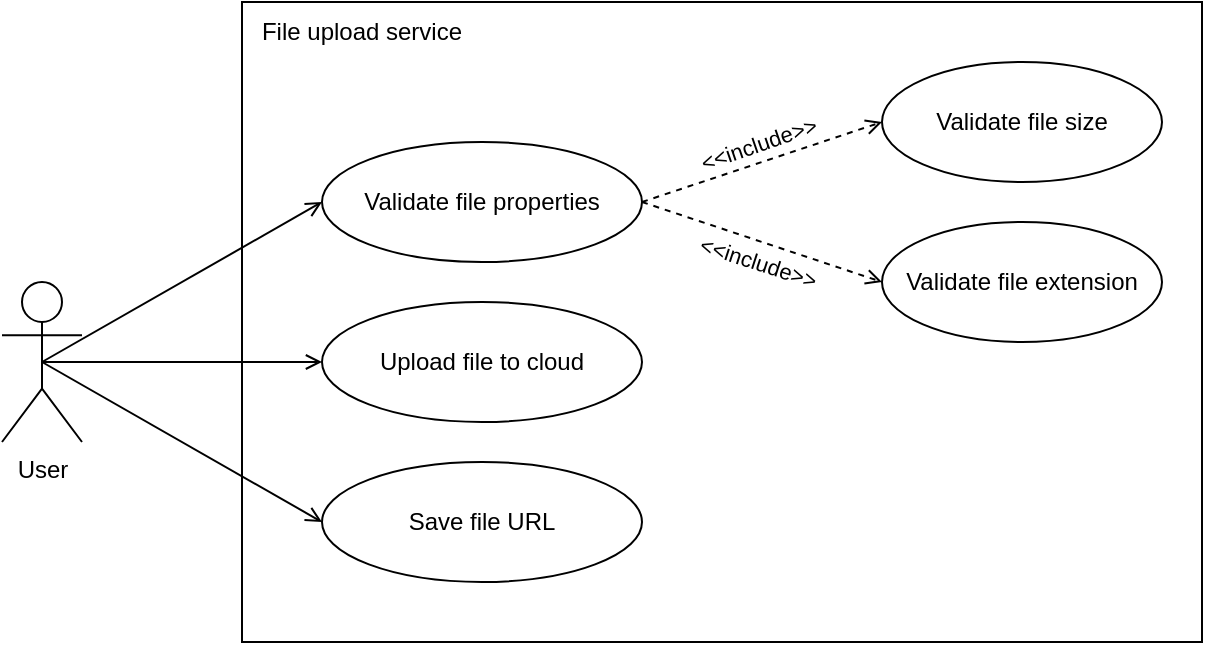 <mxfile version="22.1.18" type="device" pages="5">
  <diagram name="use-case-diagrams" id="21Irn7nBf97iNFtWI2hA">
    <mxGraphModel dx="746" dy="548" grid="1" gridSize="10" guides="1" tooltips="1" connect="1" arrows="1" fold="1" page="1" pageScale="1" pageWidth="4681" pageHeight="3300" math="0" shadow="0">
      <root>
        <mxCell id="0" />
        <mxCell id="1" parent="0" />
        <mxCell id="rlyWP35PIIzmegxmL4SX-20" value="" style="rounded=0;whiteSpace=wrap;html=1;fillColor=none;" vertex="1" parent="1">
          <mxGeometry x="280" y="60" width="480" height="320" as="geometry" />
        </mxCell>
        <mxCell id="ayxOJ1v8_LHbgXlzKhHT-33" value="Validate file properties" style="ellipse;whiteSpace=wrap;html=1;" parent="1" vertex="1">
          <mxGeometry x="320" y="130" width="160" height="60" as="geometry" />
        </mxCell>
        <mxCell id="ayxOJ1v8_LHbgXlzKhHT-34" value="User" style="shape=umlActor;verticalLabelPosition=bottom;verticalAlign=top;html=1;outlineConnect=0;" parent="1" vertex="1">
          <mxGeometry x="160" y="200" width="40" height="80" as="geometry" />
        </mxCell>
        <mxCell id="ayxOJ1v8_LHbgXlzKhHT-35" value="Upload file to cloud" style="ellipse;whiteSpace=wrap;html=1;" parent="1" vertex="1">
          <mxGeometry x="320" y="210" width="160" height="60" as="geometry" />
        </mxCell>
        <mxCell id="ayxOJ1v8_LHbgXlzKhHT-36" value="Save file URL" style="ellipse;whiteSpace=wrap;html=1;" parent="1" vertex="1">
          <mxGeometry x="320" y="290" width="160" height="60" as="geometry" />
        </mxCell>
        <mxCell id="rlyWP35PIIzmegxmL4SX-8" value="" style="endArrow=open;html=1;rounded=0;exitX=0.5;exitY=0.5;exitDx=0;exitDy=0;exitPerimeter=0;entryX=0;entryY=0.5;entryDx=0;entryDy=0;endFill=0;" edge="1" parent="1" source="ayxOJ1v8_LHbgXlzKhHT-34" target="ayxOJ1v8_LHbgXlzKhHT-33">
          <mxGeometry width="50" height="50" relative="1" as="geometry">
            <mxPoint x="210" y="430" as="sourcePoint" />
            <mxPoint x="260" y="380" as="targetPoint" />
          </mxGeometry>
        </mxCell>
        <mxCell id="rlyWP35PIIzmegxmL4SX-9" value="" style="endArrow=open;html=1;rounded=0;exitX=0.5;exitY=0.5;exitDx=0;exitDy=0;exitPerimeter=0;entryX=0;entryY=0.5;entryDx=0;entryDy=0;endFill=0;" edge="1" parent="1" source="ayxOJ1v8_LHbgXlzKhHT-34" target="ayxOJ1v8_LHbgXlzKhHT-35">
          <mxGeometry width="50" height="50" relative="1" as="geometry">
            <mxPoint x="150" y="290" as="sourcePoint" />
            <mxPoint x="330" y="210" as="targetPoint" />
          </mxGeometry>
        </mxCell>
        <mxCell id="rlyWP35PIIzmegxmL4SX-10" value="" style="endArrow=open;html=1;rounded=0;exitX=0.5;exitY=0.5;exitDx=0;exitDy=0;exitPerimeter=0;entryX=0;entryY=0.5;entryDx=0;entryDy=0;endFill=0;" edge="1" parent="1" source="ayxOJ1v8_LHbgXlzKhHT-34" target="ayxOJ1v8_LHbgXlzKhHT-36">
          <mxGeometry width="50" height="50" relative="1" as="geometry">
            <mxPoint x="150" y="290" as="sourcePoint" />
            <mxPoint x="330" y="290" as="targetPoint" />
          </mxGeometry>
        </mxCell>
        <mxCell id="rlyWP35PIIzmegxmL4SX-11" value="Validate file size" style="ellipse;whiteSpace=wrap;html=1;" vertex="1" parent="1">
          <mxGeometry x="600" y="90" width="140" height="60" as="geometry" />
        </mxCell>
        <mxCell id="rlyWP35PIIzmegxmL4SX-12" value="Validate file extension" style="ellipse;whiteSpace=wrap;html=1;" vertex="1" parent="1">
          <mxGeometry x="600" y="170" width="140" height="60" as="geometry" />
        </mxCell>
        <mxCell id="rlyWP35PIIzmegxmL4SX-16" value="" style="endArrow=open;html=1;rounded=0;exitX=1;exitY=0.5;exitDx=0;exitDy=0;entryX=0;entryY=0.5;entryDx=0;entryDy=0;endFill=0;dashed=1;" edge="1" parent="1" source="ayxOJ1v8_LHbgXlzKhHT-33" target="rlyWP35PIIzmegxmL4SX-12">
          <mxGeometry width="50" height="50" relative="1" as="geometry">
            <mxPoint x="530" y="270" as="sourcePoint" />
            <mxPoint x="710" y="270" as="targetPoint" />
          </mxGeometry>
        </mxCell>
        <mxCell id="rlyWP35PIIzmegxmL4SX-17" value="&amp;lt;&amp;lt;include&amp;gt;&amp;gt;" style="edgeLabel;html=1;align=center;verticalAlign=middle;resizable=0;points=[];rotation=18;" vertex="1" connectable="0" parent="rlyWP35PIIzmegxmL4SX-16">
          <mxGeometry x="0.012" y="-1" relative="1" as="geometry">
            <mxPoint x="-3" y="8" as="offset" />
          </mxGeometry>
        </mxCell>
        <mxCell id="rlyWP35PIIzmegxmL4SX-18" value="" style="endArrow=open;html=1;rounded=0;exitX=1;exitY=0.5;exitDx=0;exitDy=0;entryX=0;entryY=0.5;entryDx=0;entryDy=0;endFill=0;dashed=1;" edge="1" parent="1" source="ayxOJ1v8_LHbgXlzKhHT-33" target="rlyWP35PIIzmegxmL4SX-11">
          <mxGeometry width="50" height="50" relative="1" as="geometry">
            <mxPoint x="490" y="170" as="sourcePoint" />
            <mxPoint x="610" y="210" as="targetPoint" />
          </mxGeometry>
        </mxCell>
        <mxCell id="rlyWP35PIIzmegxmL4SX-19" value="&amp;lt;&amp;lt;include&amp;gt;&amp;gt;" style="edgeLabel;html=1;align=center;verticalAlign=middle;resizable=0;points=[];rotation=341;" vertex="1" connectable="0" parent="rlyWP35PIIzmegxmL4SX-18">
          <mxGeometry x="0.012" y="-1" relative="1" as="geometry">
            <mxPoint x="-3" y="-10" as="offset" />
          </mxGeometry>
        </mxCell>
        <mxCell id="rlyWP35PIIzmegxmL4SX-21" value="File upload service" style="text;html=1;strokeColor=none;fillColor=none;align=center;verticalAlign=middle;whiteSpace=wrap;rounded=0;" vertex="1" parent="1">
          <mxGeometry x="280" y="60" width="120" height="30" as="geometry" />
        </mxCell>
      </root>
    </mxGraphModel>
  </diagram>
  <diagram id="QS5_NubX0lMCQHprC9vh" name="class-diagram">
    <mxGraphModel dx="1194" dy="877" grid="1" gridSize="10" guides="1" tooltips="1" connect="1" arrows="1" fold="1" page="1" pageScale="1" pageWidth="4681" pageHeight="3300" math="0" shadow="0">
      <root>
        <mxCell id="0" />
        <mxCell id="1" parent="0" />
        <mxCell id="Yw9ICjCtUTS9FPq6eyOC-1" value="CloudinaryService" style="swimlane;fontStyle=1;align=center;verticalAlign=top;childLayout=stackLayout;horizontal=1;startSize=27;horizontalStack=0;resizeParent=1;resizeParentMax=0;resizeLast=0;collapsible=0;marginBottom=0;" vertex="1" parent="1">
          <mxGeometry x="451" y="561" width="286" height="89" as="geometry" />
        </mxCell>
        <mxCell id="Yw9ICjCtUTS9FPq6eyOC-2" style="line;strokeWidth=1;fillColor=none;align=left;verticalAlign=middle;spacingTop=-1;spacingLeft=3;spacingRight=3;rotatable=0;labelPosition=right;points=[];portConstraint=eastwest;strokeColor=inherit;" vertex="1" parent="Yw9ICjCtUTS9FPq6eyOC-1">
          <mxGeometry y="27" width="286" height="8" as="geometry" />
        </mxCell>
        <mxCell id="Yw9ICjCtUTS9FPq6eyOC-3" value="+uploadFile(File file) CloudResponse" style="text;strokeColor=none;fillColor=none;align=left;verticalAlign=top;spacingLeft=4;spacingRight=4;overflow=hidden;rotatable=0;points=[[0,0.5],[1,0.5]];portConstraint=eastwest;" vertex="1" parent="Yw9ICjCtUTS9FPq6eyOC-1">
          <mxGeometry y="35" width="286" height="27" as="geometry" />
        </mxCell>
        <mxCell id="Yw9ICjCtUTS9FPq6eyOC-4" value="+deleteFile(string publicId) boolean" style="text;strokeColor=none;fillColor=none;align=left;verticalAlign=top;spacingLeft=4;spacingRight=4;overflow=hidden;rotatable=0;points=[[0,0.5],[1,0.5]];portConstraint=eastwest;" vertex="1" parent="Yw9ICjCtUTS9FPq6eyOC-1">
          <mxGeometry y="62" width="286" height="27" as="geometry" />
        </mxCell>
        <mxCell id="Yw9ICjCtUTS9FPq6eyOC-5" value="CollectionRepository" style="swimlane;fontStyle=1;align=center;verticalAlign=top;childLayout=stackLayout;horizontal=1;startSize=27;horizontalStack=0;resizeParent=1;resizeParentMax=0;resizeLast=0;collapsible=0;marginBottom=0;" vertex="1" parent="1">
          <mxGeometry x="20" y="528" width="381" height="170" as="geometry" />
        </mxCell>
        <mxCell id="Yw9ICjCtUTS9FPq6eyOC-6" value="-Model model" style="text;strokeColor=none;fillColor=none;align=left;verticalAlign=top;spacingLeft=4;spacingRight=4;overflow=hidden;rotatable=0;points=[[0,0.5],[1,0.5]];portConstraint=eastwest;" vertex="1" parent="Yw9ICjCtUTS9FPq6eyOC-5">
          <mxGeometry y="27" width="381" height="27" as="geometry" />
        </mxCell>
        <mxCell id="Yw9ICjCtUTS9FPq6eyOC-7" style="line;strokeWidth=1;fillColor=none;align=left;verticalAlign=middle;spacingTop=-1;spacingLeft=3;spacingRight=3;rotatable=0;labelPosition=right;points=[];portConstraint=eastwest;strokeColor=inherit;" vertex="1" parent="Yw9ICjCtUTS9FPq6eyOC-5">
          <mxGeometry y="54" width="381" height="8" as="geometry" />
        </mxCell>
        <mxCell id="Yw9ICjCtUTS9FPq6eyOC-8" value="+saveUrl(string documentId, string url) Document" style="text;strokeColor=none;fillColor=none;align=left;verticalAlign=top;spacingLeft=4;spacingRight=4;overflow=hidden;rotatable=0;points=[[0,0.5],[1,0.5]];portConstraint=eastwest;" vertex="1" parent="Yw9ICjCtUTS9FPq6eyOC-5">
          <mxGeometry y="62" width="381" height="27" as="geometry" />
        </mxCell>
        <mxCell id="Yw9ICjCtUTS9FPq6eyOC-9" value="+getFileUrl(string documentId) string" style="text;strokeColor=none;fillColor=none;align=left;verticalAlign=top;spacingLeft=4;spacingRight=4;overflow=hidden;rotatable=0;points=[[0,0.5],[1,0.5]];portConstraint=eastwest;" vertex="1" parent="Yw9ICjCtUTS9FPq6eyOC-5">
          <mxGeometry y="89" width="381" height="27" as="geometry" />
        </mxCell>
        <mxCell id="Yw9ICjCtUTS9FPq6eyOC-10" value="+deleteFileUrl(string documentId) boolean" style="text;strokeColor=none;fillColor=none;align=left;verticalAlign=top;spacingLeft=4;spacingRight=4;overflow=hidden;rotatable=0;points=[[0,0.5],[1,0.5]];portConstraint=eastwest;" vertex="1" parent="Yw9ICjCtUTS9FPq6eyOC-5">
          <mxGeometry y="116" width="381" height="27" as="geometry" />
        </mxCell>
        <mxCell id="Yw9ICjCtUTS9FPq6eyOC-11" value="-handleDatabaseError(Error error) void" style="text;strokeColor=none;fillColor=none;align=left;verticalAlign=top;spacingLeft=4;spacingRight=4;overflow=hidden;rotatable=0;points=[[0,0.5],[1,0.5]];portConstraint=eastwest;" vertex="1" parent="Yw9ICjCtUTS9FPq6eyOC-5">
          <mxGeometry y="143" width="381" height="27" as="geometry" />
        </mxCell>
        <mxCell id="Yw9ICjCtUTS9FPq6eyOC-12" value="FileService" style="swimlane;fontStyle=1;align=center;verticalAlign=top;childLayout=stackLayout;horizontal=1;startSize=25.5;horizontalStack=0;resizeParent=1;resizeParentMax=0;resizeLast=0;collapsible=0;marginBottom=0;" vertex="1" parent="1">
          <mxGeometry x="191" y="240" width="423" height="241.5" as="geometry" />
        </mxCell>
        <mxCell id="Yw9ICjCtUTS9FPq6eyOC-13" value="-CollectionRepository collectionRepository" style="text;strokeColor=none;fillColor=none;align=left;verticalAlign=top;spacingLeft=4;spacingRight=4;overflow=hidden;rotatable=0;points=[[0,0.5],[1,0.5]];portConstraint=eastwest;" vertex="1" parent="Yw9ICjCtUTS9FPq6eyOC-12">
          <mxGeometry y="25.5" width="423" height="26" as="geometry" />
        </mxCell>
        <mxCell id="Yw9ICjCtUTS9FPq6eyOC-14" value="-CloudinaryService cloudinaryService" style="text;strokeColor=none;fillColor=none;align=left;verticalAlign=top;spacingLeft=4;spacingRight=4;overflow=hidden;rotatable=0;points=[[0,0.5],[1,0.5]];portConstraint=eastwest;" vertex="1" parent="Yw9ICjCtUTS9FPq6eyOC-12">
          <mxGeometry y="51.5" width="423" height="26" as="geometry" />
        </mxCell>
        <mxCell id="Yw9ICjCtUTS9FPq6eyOC-15" style="line;strokeWidth=1;fillColor=none;align=left;verticalAlign=middle;spacingTop=-1;spacingLeft=3;spacingRight=3;rotatable=0;labelPosition=right;points=[];portConstraint=eastwest;strokeColor=inherit;" vertex="1" parent="Yw9ICjCtUTS9FPq6eyOC-12">
          <mxGeometry y="77.5" width="423" height="8" as="geometry" />
        </mxCell>
        <mxCell id="Yw9ICjCtUTS9FPq6eyOC-16" value="-validateSize(File file) boolean" style="text;strokeColor=none;fillColor=none;align=left;verticalAlign=top;spacingLeft=4;spacingRight=4;overflow=hidden;rotatable=0;points=[[0,0.5],[1,0.5]];portConstraint=eastwest;" vertex="1" parent="Yw9ICjCtUTS9FPq6eyOC-12">
          <mxGeometry y="85.5" width="423" height="26" as="geometry" />
        </mxCell>
        <mxCell id="Yw9ICjCtUTS9FPq6eyOC-17" value="-validateExtension(File file) boolean" style="text;strokeColor=none;fillColor=none;align=left;verticalAlign=top;spacingLeft=4;spacingRight=4;overflow=hidden;rotatable=0;points=[[0,0.5],[1,0.5]];portConstraint=eastwest;" vertex="1" parent="Yw9ICjCtUTS9FPq6eyOC-12">
          <mxGeometry y="111.5" width="423" height="26" as="geometry" />
        </mxCell>
        <mxCell id="Yw9ICjCtUTS9FPq6eyOC-18" value="-validate(File file) boolean" style="text;strokeColor=none;fillColor=none;align=left;verticalAlign=top;spacingLeft=4;spacingRight=4;overflow=hidden;rotatable=0;points=[[0,0.5],[1,0.5]];portConstraint=eastwest;" vertex="1" parent="Yw9ICjCtUTS9FPq6eyOC-12">
          <mxGeometry y="137.5" width="423" height="26" as="geometry" />
        </mxCell>
        <mxCell id="Yw9ICjCtUTS9FPq6eyOC-19" value="-cloudUpload(File file) CloudResponse" style="text;strokeColor=none;fillColor=none;align=left;verticalAlign=top;spacingLeft=4;spacingRight=4;overflow=hidden;rotatable=0;points=[[0,0.5],[1,0.5]];portConstraint=eastwest;" vertex="1" parent="Yw9ICjCtUTS9FPq6eyOC-12">
          <mxGeometry y="163.5" width="423" height="26" as="geometry" />
        </mxCell>
        <mxCell id="Yw9ICjCtUTS9FPq6eyOC-20" value="+upload(File file) UploadResult" style="text;strokeColor=none;fillColor=none;align=left;verticalAlign=top;spacingLeft=4;spacingRight=4;overflow=hidden;rotatable=0;points=[[0,0.5],[1,0.5]];portConstraint=eastwest;" vertex="1" parent="Yw9ICjCtUTS9FPq6eyOC-12">
          <mxGeometry y="189.5" width="423" height="26" as="geometry" />
        </mxCell>
        <mxCell id="Yw9ICjCtUTS9FPq6eyOC-21" value="+deleteFile(string documentId, string publicId) boolean" style="text;strokeColor=none;fillColor=none;align=left;verticalAlign=top;spacingLeft=4;spacingRight=4;overflow=hidden;rotatable=0;points=[[0,0.5],[1,0.5]];portConstraint=eastwest;" vertex="1" parent="Yw9ICjCtUTS9FPq6eyOC-12">
          <mxGeometry y="215.5" width="423" height="26" as="geometry" />
        </mxCell>
        <mxCell id="Yw9ICjCtUTS9FPq6eyOC-22" value="FileController" style="swimlane;fontStyle=1;align=center;verticalAlign=top;childLayout=stackLayout;horizontal=1;startSize=27;horizontalStack=0;resizeParent=1;resizeParentMax=0;resizeLast=0;collapsible=0;marginBottom=0;" vertex="1" parent="1">
          <mxGeometry x="219" y="20" width="367" height="170" as="geometry" />
        </mxCell>
        <mxCell id="Yw9ICjCtUTS9FPq6eyOC-23" value="-FileService fileService" style="text;strokeColor=none;fillColor=none;align=left;verticalAlign=top;spacingLeft=4;spacingRight=4;overflow=hidden;rotatable=0;points=[[0,0.5],[1,0.5]];portConstraint=eastwest;" vertex="1" parent="Yw9ICjCtUTS9FPq6eyOC-22">
          <mxGeometry y="27" width="367" height="27" as="geometry" />
        </mxCell>
        <mxCell id="Yw9ICjCtUTS9FPq6eyOC-24" style="line;strokeWidth=1;fillColor=none;align=left;verticalAlign=middle;spacingTop=-1;spacingLeft=3;spacingRight=3;rotatable=0;labelPosition=right;points=[];portConstraint=eastwest;strokeColor=inherit;" vertex="1" parent="Yw9ICjCtUTS9FPq6eyOC-22">
          <mxGeometry y="54" width="367" height="8" as="geometry" />
        </mxCell>
        <mxCell id="Yw9ICjCtUTS9FPq6eyOC-25" value="+upload(Request req) Response" style="text;strokeColor=none;fillColor=none;align=left;verticalAlign=top;spacingLeft=4;spacingRight=4;overflow=hidden;rotatable=0;points=[[0,0.5],[1,0.5]];portConstraint=eastwest;" vertex="1" parent="Yw9ICjCtUTS9FPq6eyOC-22">
          <mxGeometry y="62" width="367" height="27" as="geometry" />
        </mxCell>
        <mxCell id="Yw9ICjCtUTS9FPq6eyOC-26" value="+delete(Request req) Response" style="text;strokeColor=none;fillColor=none;align=left;verticalAlign=top;spacingLeft=4;spacingRight=4;overflow=hidden;rotatable=0;points=[[0,0.5],[1,0.5]];portConstraint=eastwest;" vertex="1" parent="Yw9ICjCtUTS9FPq6eyOC-22">
          <mxGeometry y="89" width="367" height="27" as="geometry" />
        </mxCell>
        <mxCell id="Yw9ICjCtUTS9FPq6eyOC-27" value="-handleServiceError(Error error) Response" style="text;strokeColor=none;fillColor=none;align=left;verticalAlign=top;spacingLeft=4;spacingRight=4;overflow=hidden;rotatable=0;points=[[0,0.5],[1,0.5]];portConstraint=eastwest;" vertex="1" parent="Yw9ICjCtUTS9FPq6eyOC-22">
          <mxGeometry y="116" width="367" height="27" as="geometry" />
        </mxCell>
        <mxCell id="Yw9ICjCtUTS9FPq6eyOC-28" value="-formatResponse(UploadResult result) Response" style="text;strokeColor=none;fillColor=none;align=left;verticalAlign=top;spacingLeft=4;spacingRight=4;overflow=hidden;rotatable=0;points=[[0,0.5],[1,0.5]];portConstraint=eastwest;" vertex="1" parent="Yw9ICjCtUTS9FPq6eyOC-22">
          <mxGeometry y="143" width="367" height="27" as="geometry" />
        </mxCell>
        <mxCell id="Yw9ICjCtUTS9FPq6eyOC-29" value="" style="curved=1;startArrow=diamondThin;startSize=14;startFill=0;endArrow=none;exitX=0.499;exitY=1;entryX=0.5;entryY=0;rounded=0;" edge="1" parent="1" source="Yw9ICjCtUTS9FPq6eyOC-22" target="Yw9ICjCtUTS9FPq6eyOC-12">
          <mxGeometry relative="1" as="geometry">
            <Array as="points" />
          </mxGeometry>
        </mxCell>
        <mxCell id="Yw9ICjCtUTS9FPq6eyOC-30" value="1" style="edgeLabel;resizable=0;labelBackgroundColor=none;fontSize=12;align=right;verticalAlign=top;" vertex="1" parent="Yw9ICjCtUTS9FPq6eyOC-29">
          <mxGeometry x="-1" relative="1" as="geometry" />
        </mxCell>
        <mxCell id="Yw9ICjCtUTS9FPq6eyOC-31" value="1" style="edgeLabel;resizable=0;labelBackgroundColor=none;fontSize=12;align=left;verticalAlign=bottom;" vertex="1" parent="Yw9ICjCtUTS9FPq6eyOC-29">
          <mxGeometry x="1" relative="1" as="geometry" />
        </mxCell>
        <mxCell id="Yw9ICjCtUTS9FPq6eyOC-32" value="" style="curved=1;startArrow=diamondThin;startSize=14;startFill=0;endArrow=none;exitX=0.125;exitY=0.998;entryX=0.5;entryY=-0.003;rounded=0;" edge="1" parent="1" source="Yw9ICjCtUTS9FPq6eyOC-12" target="Yw9ICjCtUTS9FPq6eyOC-5">
          <mxGeometry relative="1" as="geometry">
            <Array as="points">
              <mxPoint x="210" y="503" />
            </Array>
          </mxGeometry>
        </mxCell>
        <mxCell id="Yw9ICjCtUTS9FPq6eyOC-33" value="1" style="edgeLabel;resizable=0;labelBackgroundColor=none;fontSize=12;align=right;verticalAlign=top;" vertex="1" parent="Yw9ICjCtUTS9FPq6eyOC-32">
          <mxGeometry x="-1" relative="1" as="geometry" />
        </mxCell>
        <mxCell id="Yw9ICjCtUTS9FPq6eyOC-34" value="1" style="edgeLabel;resizable=0;labelBackgroundColor=none;fontSize=12;align=left;verticalAlign=bottom;" vertex="1" parent="Yw9ICjCtUTS9FPq6eyOC-32">
          <mxGeometry x="1" relative="1" as="geometry" />
        </mxCell>
        <mxCell id="Yw9ICjCtUTS9FPq6eyOC-35" value="" style="curved=1;startArrow=diamondThin;startSize=14;startFill=0;endArrow=none;exitX=0.874;exitY=0.998;entryX=0.5;entryY=0.002;rounded=0;" edge="1" parent="1" source="Yw9ICjCtUTS9FPq6eyOC-12" target="Yw9ICjCtUTS9FPq6eyOC-1">
          <mxGeometry relative="1" as="geometry">
            <Array as="points">
              <mxPoint x="594" y="503" />
            </Array>
          </mxGeometry>
        </mxCell>
        <mxCell id="Yw9ICjCtUTS9FPq6eyOC-36" value="1" style="edgeLabel;resizable=0;labelBackgroundColor=none;fontSize=12;align=right;verticalAlign=top;" vertex="1" parent="Yw9ICjCtUTS9FPq6eyOC-35">
          <mxGeometry x="-1" relative="1" as="geometry" />
        </mxCell>
        <mxCell id="Yw9ICjCtUTS9FPq6eyOC-37" value="1" style="edgeLabel;resizable=0;labelBackgroundColor=none;fontSize=12;align=left;verticalAlign=bottom;" vertex="1" parent="Yw9ICjCtUTS9FPq6eyOC-35">
          <mxGeometry x="1" relative="1" as="geometry" />
        </mxCell>
      </root>
    </mxGraphModel>
  </diagram>
  <diagram id="drTWJiXK2TUjAaFfU5HD" name="sequence-diagram">
    <mxGraphModel dx="1194" dy="877" grid="1" gridSize="10" guides="1" tooltips="1" connect="1" arrows="1" fold="1" page="1" pageScale="1" pageWidth="4681" pageHeight="3300" math="0" shadow="0">
      <root>
        <mxCell id="0" />
        <mxCell id="1" parent="0" />
        <mxCell id="E2D-5ck6XmipA-bNBVDj-1" value="User" style="shape=umlLifeline;perimeter=lifelinePerimeter;whiteSpace=wrap;container=1;dropTarget=0;collapsible=0;recursiveResize=0;outlineConnect=0;portConstraint=eastwest;newEdgeStyle={&quot;edgeStyle&quot;:&quot;elbowEdgeStyle&quot;,&quot;elbow&quot;:&quot;vertical&quot;,&quot;curved&quot;:0,&quot;rounded&quot;:0};participant=umlActor;verticalAlign=bottom;labelPosition=center;verticalLabelPosition=top;align=center;size=65;" vertex="1" parent="1">
          <mxGeometry x="160" y="100" width="35" height="1585" as="geometry" />
        </mxCell>
        <mxCell id="E2D-5ck6XmipA-bNBVDj-2" value="Controller" style="shape=umlLifeline;perimeter=lifelinePerimeter;whiteSpace=wrap;container=1;dropTarget=0;collapsible=0;recursiveResize=0;outlineConnect=0;portConstraint=eastwest;newEdgeStyle={&quot;edgeStyle&quot;:&quot;elbowEdgeStyle&quot;,&quot;elbow&quot;:&quot;vertical&quot;,&quot;curved&quot;:0,&quot;rounded&quot;:0};size=65;" vertex="1" parent="1">
          <mxGeometry x="411" y="100" width="150" height="1585" as="geometry" />
        </mxCell>
        <mxCell id="E2D-5ck6XmipA-bNBVDj-3" value="Service" style="shape=umlLifeline;perimeter=lifelinePerimeter;whiteSpace=wrap;container=1;dropTarget=0;collapsible=0;recursiveResize=0;outlineConnect=0;portConstraint=eastwest;newEdgeStyle={&quot;edgeStyle&quot;:&quot;elbowEdgeStyle&quot;,&quot;elbow&quot;:&quot;vertical&quot;,&quot;curved&quot;:0,&quot;rounded&quot;:0};size=65;" vertex="1" parent="1">
          <mxGeometry x="666" y="100" width="150" height="1585" as="geometry" />
        </mxCell>
        <mxCell id="E2D-5ck6XmipA-bNBVDj-4" value="Cloudinary" style="shape=umlLifeline;perimeter=lifelinePerimeter;whiteSpace=wrap;container=1;dropTarget=0;collapsible=0;recursiveResize=0;outlineConnect=0;portConstraint=eastwest;newEdgeStyle={&quot;edgeStyle&quot;:&quot;elbowEdgeStyle&quot;,&quot;elbow&quot;:&quot;vertical&quot;,&quot;curved&quot;:0,&quot;rounded&quot;:0};size=65;" vertex="1" parent="1">
          <mxGeometry x="900" y="100" width="150" height="1585" as="geometry" />
        </mxCell>
        <mxCell id="E2D-5ck6XmipA-bNBVDj-5" value="Collections" style="shape=umlLifeline;perimeter=lifelinePerimeter;whiteSpace=wrap;container=1;dropTarget=0;collapsible=0;recursiveResize=0;outlineConnect=0;portConstraint=eastwest;newEdgeStyle={&quot;edgeStyle&quot;:&quot;elbowEdgeStyle&quot;,&quot;elbow&quot;:&quot;vertical&quot;,&quot;curved&quot;:0,&quot;rounded&quot;:0};size=65;" vertex="1" parent="1">
          <mxGeometry x="1100" y="100" width="150" height="1585" as="geometry" />
        </mxCell>
        <mxCell id="E2D-5ck6XmipA-bNBVDj-6" value="break" style="shape=umlFrame;dashed=1;pointerEvents=0;dropTarget=0;strokeColor=#B3B3B3;height=20;width=50" vertex="1" parent="1">
          <mxGeometry x="225" y="349" width="526" height="160" as="geometry" />
        </mxCell>
        <mxCell id="E2D-5ck6XmipA-bNBVDj-7" value="[File too large]" style="text;strokeColor=none;fillColor=none;align=center;verticalAlign=middle;whiteSpace=wrap;" vertex="1" parent="E2D-5ck6XmipA-bNBVDj-6">
          <mxGeometry x="50" width="476" height="20" as="geometry" />
        </mxCell>
        <mxCell id="E2D-5ck6XmipA-bNBVDj-8" value="break" style="shape=umlFrame;dashed=1;pointerEvents=0;dropTarget=0;strokeColor=#B3B3B3;height=20;width=50" vertex="1" parent="1">
          <mxGeometry x="225" y="597" width="526" height="160" as="geometry" />
        </mxCell>
        <mxCell id="E2D-5ck6XmipA-bNBVDj-9" value="[Invalid file extension]" style="text;strokeColor=none;fillColor=none;align=center;verticalAlign=middle;whiteSpace=wrap;" vertex="1" parent="E2D-5ck6XmipA-bNBVDj-8">
          <mxGeometry x="50" width="476" height="20" as="geometry" />
        </mxCell>
        <mxCell id="E2D-5ck6XmipA-bNBVDj-10" value="alt" style="shape=umlFrame;dashed=1;pointerEvents=0;dropTarget=0;strokeColor=#B3B3B3;height=20;width=30" vertex="1" parent="1">
          <mxGeometry x="225" y="1164" width="960" height="416" as="geometry" />
        </mxCell>
        <mxCell id="E2D-5ck6XmipA-bNBVDj-11" value="[URL persistence failed]" style="text;strokeColor=none;fillColor=none;align=center;verticalAlign=middle;whiteSpace=wrap;" vertex="1" parent="E2D-5ck6XmipA-bNBVDj-10">
          <mxGeometry x="30" width="930" height="20" as="geometry" />
        </mxCell>
        <mxCell id="E2D-5ck6XmipA-bNBVDj-12" value="[Successful upload and persistece]" style="shape=line;dashed=1;whiteSpace=wrap;verticalAlign=top;labelPosition=center;verticalLabelPosition=middle;align=center;strokeColor=#B3B3B3;" vertex="1" parent="E2D-5ck6XmipA-bNBVDj-10">
          <mxGeometry y="213" width="960" height="4" as="geometry" />
        </mxCell>
        <mxCell id="E2D-5ck6XmipA-bNBVDj-13" value="alt" style="shape=umlFrame;dashed=1;pointerEvents=0;dropTarget=0;strokeColor=#B3B3B3;height=20;width=30" vertex="1" parent="1">
          <mxGeometry x="215" y="815" width="980" height="775" as="geometry" />
        </mxCell>
        <mxCell id="E2D-5ck6XmipA-bNBVDj-14" value="[Failed cloud upload]" style="text;strokeColor=none;fillColor=none;align=center;verticalAlign=middle;whiteSpace=wrap;" vertex="1" parent="E2D-5ck6XmipA-bNBVDj-13">
          <mxGeometry x="30" width="950" height="20" as="geometry" />
        </mxCell>
        <mxCell id="E2D-5ck6XmipA-bNBVDj-15" value="[Successful cloud upload]" style="shape=line;dashed=1;whiteSpace=wrap;verticalAlign=top;labelPosition=center;verticalLabelPosition=middle;align=center;strokeColor=#B3B3B3;" vertex="1" parent="E2D-5ck6XmipA-bNBVDj-13">
          <mxGeometry y="213" width="980" height="4" as="geometry" />
        </mxCell>
        <mxCell id="E2D-5ck6XmipA-bNBVDj-16" value="Send file" style="verticalAlign=bottom;endArrow=block;edgeStyle=elbowEdgeStyle;elbow=vertical;curved=0;rounded=0;" edge="1" parent="1" source="E2D-5ck6XmipA-bNBVDj-1" target="E2D-5ck6XmipA-bNBVDj-2">
          <mxGeometry relative="1" as="geometry">
            <Array as="points">
              <mxPoint x="371" y="203" />
            </Array>
          </mxGeometry>
        </mxCell>
        <mxCell id="E2D-5ck6XmipA-bNBVDj-17" value="Upload file" style="verticalAlign=bottom;endArrow=block;edgeStyle=elbowEdgeStyle;elbow=vertical;curved=0;rounded=0;" edge="1" parent="1" source="E2D-5ck6XmipA-bNBVDj-2" target="E2D-5ck6XmipA-bNBVDj-3">
          <mxGeometry relative="1" as="geometry">
            <Array as="points">
              <mxPoint x="624" y="251" />
            </Array>
          </mxGeometry>
        </mxCell>
        <mxCell id="E2D-5ck6XmipA-bNBVDj-18" value="Validate file size" style="curved=1;rounded=0;" edge="1" parent="1" source="E2D-5ck6XmipA-bNBVDj-3" target="E2D-5ck6XmipA-bNBVDj-3">
          <mxGeometry relative="1" as="geometry">
            <Array as="points">
              <mxPoint x="791" y="299" />
              <mxPoint x="791" y="329" />
            </Array>
          </mxGeometry>
        </mxCell>
        <mxCell id="E2D-5ck6XmipA-bNBVDj-19" value="File too large error" style="verticalAlign=bottom;endArrow=block;edgeStyle=elbowEdgeStyle;elbow=vertical;curved=0;rounded=0;dashed=1;dashPattern=2 3;" edge="1" parent="1" source="E2D-5ck6XmipA-bNBVDj-3" target="E2D-5ck6XmipA-bNBVDj-2">
          <mxGeometry relative="1" as="geometry">
            <Array as="points">
              <mxPoint x="624" y="422" />
            </Array>
          </mxGeometry>
        </mxCell>
        <mxCell id="E2D-5ck6XmipA-bNBVDj-20" value="Cannot upload file.&#xa;Error: file too large" style="verticalAlign=bottom;endArrow=block;edgeStyle=elbowEdgeStyle;elbow=vertical;curved=0;rounded=0;dashed=1;dashPattern=2 3;" edge="1" parent="1" source="E2D-5ck6XmipA-bNBVDj-2" target="E2D-5ck6XmipA-bNBVDj-1">
          <mxGeometry relative="1" as="geometry">
            <Array as="points">
              <mxPoint x="371" y="489" />
            </Array>
          </mxGeometry>
        </mxCell>
        <mxCell id="E2D-5ck6XmipA-bNBVDj-21" value="Validate file extension" style="curved=1;rounded=0;" edge="1" parent="1" source="E2D-5ck6XmipA-bNBVDj-3" target="E2D-5ck6XmipA-bNBVDj-3">
          <mxGeometry relative="1" as="geometry">
            <Array as="points">
              <mxPoint x="791" y="547" />
              <mxPoint x="791" y="577" />
            </Array>
          </mxGeometry>
        </mxCell>
        <mxCell id="E2D-5ck6XmipA-bNBVDj-22" value="Invalid file extension error" style="verticalAlign=bottom;endArrow=block;edgeStyle=elbowEdgeStyle;elbow=vertical;curved=0;rounded=0;dashed=1;dashPattern=2 3;" edge="1" parent="1" source="E2D-5ck6XmipA-bNBVDj-3" target="E2D-5ck6XmipA-bNBVDj-2">
          <mxGeometry relative="1" as="geometry">
            <Array as="points">
              <mxPoint x="624" y="670" />
            </Array>
          </mxGeometry>
        </mxCell>
        <mxCell id="E2D-5ck6XmipA-bNBVDj-23" value="Cannot upload file.&#xa;Error: invalid extension" style="verticalAlign=bottom;endArrow=block;edgeStyle=elbowEdgeStyle;elbow=vertical;curved=0;rounded=0;dashed=1;dashPattern=2 3;" edge="1" parent="1" source="E2D-5ck6XmipA-bNBVDj-2" target="E2D-5ck6XmipA-bNBVDj-1">
          <mxGeometry relative="1" as="geometry">
            <Array as="points">
              <mxPoint x="371" y="737" />
            </Array>
          </mxGeometry>
        </mxCell>
        <mxCell id="E2D-5ck6XmipA-bNBVDj-24" value="Upload file" style="verticalAlign=bottom;endArrow=block;edgeStyle=elbowEdgeStyle;elbow=vertical;curved=0;rounded=0;" edge="1" parent="1" source="E2D-5ck6XmipA-bNBVDj-3" target="E2D-5ck6XmipA-bNBVDj-4">
          <mxGeometry relative="1" as="geometry">
            <Array as="points">
              <mxPoint x="868" y="795" />
            </Array>
          </mxGeometry>
        </mxCell>
        <mxCell id="E2D-5ck6XmipA-bNBVDj-25" value="Upload error" style="verticalAlign=bottom;endArrow=block;edgeStyle=elbowEdgeStyle;elbow=vertical;curved=0;rounded=0;dashed=1;dashPattern=2 3;" edge="1" parent="1" source="E2D-5ck6XmipA-bNBVDj-4" target="E2D-5ck6XmipA-bNBVDj-3">
          <mxGeometry relative="1" as="geometry">
            <Array as="points">
              <mxPoint x="868" y="888" />
            </Array>
          </mxGeometry>
        </mxCell>
        <mxCell id="E2D-5ck6XmipA-bNBVDj-26" value="Cloud upload error" style="verticalAlign=bottom;endArrow=block;edgeStyle=elbowEdgeStyle;elbow=vertical;curved=0;rounded=0;dashed=1;dashPattern=2 3;" edge="1" parent="1" source="E2D-5ck6XmipA-bNBVDj-3" target="E2D-5ck6XmipA-bNBVDj-2">
          <mxGeometry relative="1" as="geometry">
            <Array as="points">
              <mxPoint x="624" y="936" />
            </Array>
          </mxGeometry>
        </mxCell>
        <mxCell id="E2D-5ck6XmipA-bNBVDj-27" value="Cannot upload file.&#xa;Error: system unavailable" style="verticalAlign=bottom;endArrow=block;edgeStyle=elbowEdgeStyle;elbow=vertical;curved=0;rounded=0;dashed=1;dashPattern=2 3;" edge="1" parent="1" source="E2D-5ck6XmipA-bNBVDj-2" target="E2D-5ck6XmipA-bNBVDj-1">
          <mxGeometry relative="1" as="geometry">
            <Array as="points">
              <mxPoint x="371" y="1003" />
            </Array>
          </mxGeometry>
        </mxCell>
        <mxCell id="E2D-5ck6XmipA-bNBVDj-28" value="File URL and metadata" style="verticalAlign=bottom;endArrow=block;edgeStyle=elbowEdgeStyle;elbow=vertical;curved=0;rounded=0;dashed=1;dashPattern=2 3;" edge="1" parent="1" source="E2D-5ck6XmipA-bNBVDj-4" target="E2D-5ck6XmipA-bNBVDj-3">
          <mxGeometry relative="1" as="geometry">
            <Array as="points">
              <mxPoint x="868" y="1096" />
            </Array>
          </mxGeometry>
        </mxCell>
        <mxCell id="E2D-5ck6XmipA-bNBVDj-29" value="Save file URL" style="verticalAlign=bottom;endArrow=block;edgeStyle=elbowEdgeStyle;elbow=vertical;curved=0;rounded=0;" edge="1" parent="1" source="E2D-5ck6XmipA-bNBVDj-3" target="E2D-5ck6XmipA-bNBVDj-5">
          <mxGeometry relative="1" as="geometry">
            <Array as="points">
              <mxPoint x="968" y="1144" />
            </Array>
          </mxGeometry>
        </mxCell>
        <mxCell id="E2D-5ck6XmipA-bNBVDj-30" value="URL saving error" style="verticalAlign=bottom;endArrow=block;edgeStyle=elbowEdgeStyle;elbow=vertical;curved=0;rounded=0;dashed=1;dashPattern=2 3;" edge="1" parent="1" source="E2D-5ck6XmipA-bNBVDj-5" target="E2D-5ck6XmipA-bNBVDj-3">
          <mxGeometry relative="1" as="geometry">
            <Array as="points">
              <mxPoint x="968" y="1237" />
            </Array>
          </mxGeometry>
        </mxCell>
        <mxCell id="E2D-5ck6XmipA-bNBVDj-31" value="URL saving error" style="verticalAlign=bottom;endArrow=block;edgeStyle=elbowEdgeStyle;elbow=vertical;curved=0;rounded=0;dashed=1;dashPattern=2 3;" edge="1" parent="1" source="E2D-5ck6XmipA-bNBVDj-3" target="E2D-5ck6XmipA-bNBVDj-2">
          <mxGeometry relative="1" as="geometry">
            <Array as="points">
              <mxPoint x="624" y="1285" />
            </Array>
          </mxGeometry>
        </mxCell>
        <mxCell id="E2D-5ck6XmipA-bNBVDj-32" value="Cannot upload file.&#xa;Error: system unavailable" style="verticalAlign=bottom;endArrow=block;edgeStyle=elbowEdgeStyle;elbow=vertical;curved=0;rounded=0;dashed=1;dashPattern=2 3;" edge="1" parent="1" source="E2D-5ck6XmipA-bNBVDj-2" target="E2D-5ck6XmipA-bNBVDj-1">
          <mxGeometry relative="1" as="geometry">
            <Array as="points">
              <mxPoint x="371" y="1352" />
            </Array>
          </mxGeometry>
        </mxCell>
        <mxCell id="E2D-5ck6XmipA-bNBVDj-33" value="Updated document" style="verticalAlign=bottom;endArrow=block;edgeStyle=elbowEdgeStyle;elbow=vertical;curved=0;rounded=0;dashed=1;dashPattern=2 3;" edge="1" parent="1" source="E2D-5ck6XmipA-bNBVDj-5" target="E2D-5ck6XmipA-bNBVDj-3">
          <mxGeometry relative="1" as="geometry">
            <Array as="points">
              <mxPoint x="968" y="1445" />
            </Array>
          </mxGeometry>
        </mxCell>
        <mxCell id="E2D-5ck6XmipA-bNBVDj-34" value="File upload success" style="verticalAlign=bottom;endArrow=block;edgeStyle=elbowEdgeStyle;elbow=vertical;curved=0;rounded=0;dashed=1;dashPattern=2 3;" edge="1" parent="1" source="E2D-5ck6XmipA-bNBVDj-3" target="E2D-5ck6XmipA-bNBVDj-2">
          <mxGeometry relative="1" as="geometry">
            <Array as="points">
              <mxPoint x="624" y="1493" />
            </Array>
          </mxGeometry>
        </mxCell>
        <mxCell id="E2D-5ck6XmipA-bNBVDj-35" value="File upload success.&#xa;Message: file URL" style="verticalAlign=bottom;endArrow=block;edgeStyle=elbowEdgeStyle;elbow=vertical;curved=0;rounded=0;dashed=1;dashPattern=2 3;" edge="1" parent="1" source="E2D-5ck6XmipA-bNBVDj-2" target="E2D-5ck6XmipA-bNBVDj-1">
          <mxGeometry relative="1" as="geometry">
            <Array as="points">
              <mxPoint x="371" y="1560" />
            </Array>
          </mxGeometry>
        </mxCell>
      </root>
    </mxGraphModel>
  </diagram>
  <diagram id="Pa8gAUTHGxFrooqikg6c" name="component-sequence-diagram">
    <mxGraphModel dx="1194" dy="877" grid="1" gridSize="10" guides="1" tooltips="1" connect="1" arrows="1" fold="1" page="1" pageScale="1" pageWidth="4681" pageHeight="3300" math="0" shadow="0">
      <root>
        <mxCell id="0" />
        <mxCell id="1" parent="0" />
        <mxCell id="_7G0KmsM_LiaIHu-OrZ4-1" value="User" style="shape=umlLifeline;perimeter=lifelinePerimeter;whiteSpace=wrap;container=1;dropTarget=0;collapsible=0;recursiveResize=0;outlineConnect=0;portConstraint=eastwest;newEdgeStyle={&quot;edgeStyle&quot;:&quot;elbowEdgeStyle&quot;,&quot;elbow&quot;:&quot;vertical&quot;,&quot;curved&quot;:0,&quot;rounded&quot;:0};participant=umlActor;verticalAlign=bottom;labelPosition=center;verticalLabelPosition=top;align=center;size=65;" vertex="1" parent="1">
          <mxGeometry x="20" y="20" width="35" height="1661" as="geometry" />
        </mxCell>
        <mxCell id="_7G0KmsM_LiaIHu-OrZ4-2" value="Controller" style="shape=umlLifeline;perimeter=lifelinePerimeter;whiteSpace=wrap;container=1;dropTarget=0;collapsible=0;recursiveResize=0;outlineConnect=0;portConstraint=eastwest;newEdgeStyle={&quot;edgeStyle&quot;:&quot;elbowEdgeStyle&quot;,&quot;elbow&quot;:&quot;vertical&quot;,&quot;curved&quot;:0,&quot;rounded&quot;:0};size=65;" vertex="1" parent="1">
          <mxGeometry x="327" y="20" width="150" height="1661" as="geometry" />
        </mxCell>
        <mxCell id="_7G0KmsM_LiaIHu-OrZ4-3" value="Service" style="shape=umlLifeline;perimeter=lifelinePerimeter;whiteSpace=wrap;container=1;dropTarget=0;collapsible=0;recursiveResize=0;outlineConnect=0;portConstraint=eastwest;newEdgeStyle={&quot;edgeStyle&quot;:&quot;elbowEdgeStyle&quot;,&quot;elbow&quot;:&quot;vertical&quot;,&quot;curved&quot;:0,&quot;rounded&quot;:0};size=65;" vertex="1" parent="1">
          <mxGeometry x="605" y="20" width="150" height="1661" as="geometry" />
        </mxCell>
        <mxCell id="_7G0KmsM_LiaIHu-OrZ4-4" value="Cloudinary" style="shape=umlLifeline;perimeter=lifelinePerimeter;whiteSpace=wrap;container=1;dropTarget=0;collapsible=0;recursiveResize=0;outlineConnect=0;portConstraint=eastwest;newEdgeStyle={&quot;edgeStyle&quot;:&quot;elbowEdgeStyle&quot;,&quot;elbow&quot;:&quot;vertical&quot;,&quot;curved&quot;:0,&quot;rounded&quot;:0};size=65;" vertex="1" parent="1">
          <mxGeometry x="853" y="20" width="150" height="1661" as="geometry" />
        </mxCell>
        <mxCell id="_7G0KmsM_LiaIHu-OrZ4-5" value="Collections" style="shape=umlLifeline;perimeter=lifelinePerimeter;whiteSpace=wrap;container=1;dropTarget=0;collapsible=0;recursiveResize=0;outlineConnect=0;portConstraint=eastwest;newEdgeStyle={&quot;edgeStyle&quot;:&quot;elbowEdgeStyle&quot;,&quot;elbow&quot;:&quot;vertical&quot;,&quot;curved&quot;:0,&quot;rounded&quot;:0};size=65;" vertex="1" parent="1">
          <mxGeometry x="1053" y="20" width="150" height="1661" as="geometry" />
        </mxCell>
        <mxCell id="_7G0KmsM_LiaIHu-OrZ4-6" value="break" style="shape=umlFrame;dashed=1;pointerEvents=0;dropTarget=0;strokeColor=#B3B3B3;height=20;width=50" vertex="1" parent="1">
          <mxGeometry x="85" y="269" width="605" height="179" as="geometry" />
        </mxCell>
        <mxCell id="_7G0KmsM_LiaIHu-OrZ4-7" value="[File too large]" style="text;strokeColor=none;fillColor=none;align=center;verticalAlign=middle;whiteSpace=wrap;" vertex="1" parent="_7G0KmsM_LiaIHu-OrZ4-6">
          <mxGeometry x="50" width="555" height="20" as="geometry" />
        </mxCell>
        <mxCell id="_7G0KmsM_LiaIHu-OrZ4-8" value="break" style="shape=umlFrame;dashed=1;pointerEvents=0;dropTarget=0;strokeColor=#B3B3B3;height=20;width=50" vertex="1" parent="1">
          <mxGeometry x="85" y="536" width="605" height="179" as="geometry" />
        </mxCell>
        <mxCell id="_7G0KmsM_LiaIHu-OrZ4-9" value="[Invalid file extension]" style="text;strokeColor=none;fillColor=none;align=center;verticalAlign=middle;whiteSpace=wrap;" vertex="1" parent="_7G0KmsM_LiaIHu-OrZ4-8">
          <mxGeometry x="50" width="555" height="20" as="geometry" />
        </mxCell>
        <mxCell id="_7G0KmsM_LiaIHu-OrZ4-10" value="alt" style="shape=umlFrame;dashed=1;pointerEvents=0;dropTarget=0;strokeColor=#B3B3B3;height=20;width=30" vertex="1" parent="1">
          <mxGeometry x="85" y="1141" width="1053" height="435" as="geometry" />
        </mxCell>
        <mxCell id="_7G0KmsM_LiaIHu-OrZ4-11" value="[URL persistence failed]" style="text;strokeColor=none;fillColor=none;align=center;verticalAlign=middle;whiteSpace=wrap;" vertex="1" parent="_7G0KmsM_LiaIHu-OrZ4-10">
          <mxGeometry x="30" width="1023" height="20" as="geometry" />
        </mxCell>
        <mxCell id="_7G0KmsM_LiaIHu-OrZ4-12" value="[Successful upload and persistece]" style="shape=line;dashed=1;whiteSpace=wrap;verticalAlign=top;labelPosition=center;verticalLabelPosition=middle;align=center;strokeColor=#B3B3B3;" vertex="1" parent="_7G0KmsM_LiaIHu-OrZ4-10">
          <mxGeometry y="232" width="1053" height="4" as="geometry" />
        </mxCell>
        <mxCell id="_7G0KmsM_LiaIHu-OrZ4-13" value="alt" style="shape=umlFrame;dashed=1;pointerEvents=0;dropTarget=0;strokeColor=#B3B3B3;height=20;width=30" vertex="1" parent="1">
          <mxGeometry x="75" y="773" width="1073" height="813" as="geometry" />
        </mxCell>
        <mxCell id="_7G0KmsM_LiaIHu-OrZ4-14" value="[Failed cloud upload]" style="text;strokeColor=none;fillColor=none;align=center;verticalAlign=middle;whiteSpace=wrap;" vertex="1" parent="_7G0KmsM_LiaIHu-OrZ4-13">
          <mxGeometry x="30" width="1043" height="20" as="geometry" />
        </mxCell>
        <mxCell id="_7G0KmsM_LiaIHu-OrZ4-15" value="[Successful cloud upload]" style="shape=line;dashed=1;whiteSpace=wrap;verticalAlign=top;labelPosition=center;verticalLabelPosition=middle;align=center;strokeColor=#B3B3B3;" vertex="1" parent="_7G0KmsM_LiaIHu-OrZ4-13">
          <mxGeometry y="232" width="1073" height="4" as="geometry" />
        </mxCell>
        <mxCell id="_7G0KmsM_LiaIHu-OrZ4-16" value="Send file" style="verticalAlign=bottom;endArrow=block;edgeStyle=elbowEdgeStyle;elbow=vertical;curved=0;rounded=0;" edge="1" parent="1" source="_7G0KmsM_LiaIHu-OrZ4-1" target="_7G0KmsM_LiaIHu-OrZ4-2">
          <mxGeometry relative="1" as="geometry">
            <Array as="points">
              <mxPoint x="259" y="123" />
            </Array>
          </mxGeometry>
        </mxCell>
        <mxCell id="_7G0KmsM_LiaIHu-OrZ4-17" value="uploadFile(file)" style="verticalAlign=bottom;endArrow=block;edgeStyle=elbowEdgeStyle;elbow=vertical;curved=0;rounded=0;" edge="1" parent="1" source="_7G0KmsM_LiaIHu-OrZ4-2" target="_7G0KmsM_LiaIHu-OrZ4-3">
          <mxGeometry relative="1" as="geometry">
            <Array as="points">
              <mxPoint x="551" y="171" />
            </Array>
          </mxGeometry>
        </mxCell>
        <mxCell id="_7G0KmsM_LiaIHu-OrZ4-18" value="validateSize(file)" style="curved=1;rounded=0;" edge="1" parent="1" source="_7G0KmsM_LiaIHu-OrZ4-3" target="_7G0KmsM_LiaIHu-OrZ4-3">
          <mxGeometry relative="1" as="geometry">
            <Array as="points">
              <mxPoint x="730" y="219" />
              <mxPoint x="730" y="249" />
            </Array>
          </mxGeometry>
        </mxCell>
        <mxCell id="_7G0KmsM_LiaIHu-OrZ4-19" value="BadRequestException&#xa;(&quot;File too large&quot;)" style="verticalAlign=bottom;endArrow=block;edgeStyle=elbowEdgeStyle;elbow=vertical;curved=0;rounded=0;dashed=1;dashPattern=2 3;" edge="1" parent="1" source="_7G0KmsM_LiaIHu-OrZ4-3" target="_7G0KmsM_LiaIHu-OrZ4-2">
          <mxGeometry relative="1" as="geometry">
            <Array as="points">
              <mxPoint x="551" y="361" />
            </Array>
          </mxGeometry>
        </mxCell>
        <mxCell id="_7G0KmsM_LiaIHu-OrZ4-20" value="HTTP 400 Bad request.&#xa;Message: &quot;File too large&quot;" style="verticalAlign=bottom;endArrow=block;edgeStyle=elbowEdgeStyle;elbow=vertical;curved=0;rounded=0;dashed=1;dashPattern=2 3;" edge="1" parent="1" source="_7G0KmsM_LiaIHu-OrZ4-2" target="_7G0KmsM_LiaIHu-OrZ4-1">
          <mxGeometry relative="1" as="geometry">
            <Array as="points">
              <mxPoint x="259" y="428" />
            </Array>
          </mxGeometry>
        </mxCell>
        <mxCell id="_7G0KmsM_LiaIHu-OrZ4-21" value="validateExtension(file)" style="curved=1;rounded=0;" edge="1" parent="1" source="_7G0KmsM_LiaIHu-OrZ4-3" target="_7G0KmsM_LiaIHu-OrZ4-3">
          <mxGeometry relative="1" as="geometry">
            <Array as="points">
              <mxPoint x="730" y="486" />
              <mxPoint x="730" y="516" />
            </Array>
          </mxGeometry>
        </mxCell>
        <mxCell id="_7G0KmsM_LiaIHu-OrZ4-22" value="BadRequestException&#xa;(&quot;Invalid extension&quot;)" style="verticalAlign=bottom;endArrow=block;edgeStyle=elbowEdgeStyle;elbow=vertical;curved=0;rounded=0;dashed=1;dashPattern=2 3;" edge="1" parent="1" source="_7G0KmsM_LiaIHu-OrZ4-3" target="_7G0KmsM_LiaIHu-OrZ4-2">
          <mxGeometry relative="1" as="geometry">
            <Array as="points">
              <mxPoint x="551" y="628" />
            </Array>
          </mxGeometry>
        </mxCell>
        <mxCell id="_7G0KmsM_LiaIHu-OrZ4-23" value="HTTP 400 Bad request.&#xa;Message: &quot;Invalid extension&quot;" style="verticalAlign=bottom;endArrow=block;edgeStyle=elbowEdgeStyle;elbow=vertical;curved=0;rounded=0;dashed=1;dashPattern=2 3;" edge="1" parent="1" source="_7G0KmsM_LiaIHu-OrZ4-2" target="_7G0KmsM_LiaIHu-OrZ4-1">
          <mxGeometry relative="1" as="geometry">
            <Array as="points">
              <mxPoint x="259" y="695" />
            </Array>
          </mxGeometry>
        </mxCell>
        <mxCell id="_7G0KmsM_LiaIHu-OrZ4-24" value="upload(file)" style="verticalAlign=bottom;endArrow=block;edgeStyle=elbowEdgeStyle;elbow=vertical;curved=0;rounded=0;" edge="1" parent="1" source="_7G0KmsM_LiaIHu-OrZ4-3" target="_7G0KmsM_LiaIHu-OrZ4-4">
          <mxGeometry relative="1" as="geometry">
            <Array as="points">
              <mxPoint x="814" y="753" />
            </Array>
          </mxGeometry>
        </mxCell>
        <mxCell id="_7G0KmsM_LiaIHu-OrZ4-25" value="FileUploadException" style="verticalAlign=bottom;endArrow=block;edgeStyle=elbowEdgeStyle;elbow=vertical;curved=0;rounded=0;dashed=1;dashPattern=2 3;" edge="1" parent="1" source="_7G0KmsM_LiaIHu-OrZ4-4" target="_7G0KmsM_LiaIHu-OrZ4-3">
          <mxGeometry relative="1" as="geometry">
            <Array as="points">
              <mxPoint x="814" y="846" />
            </Array>
          </mxGeometry>
        </mxCell>
        <mxCell id="_7G0KmsM_LiaIHu-OrZ4-26" value="InternalServerErrorException&#xa;(&quot;Cannot upload file&quot;)" style="verticalAlign=bottom;endArrow=block;edgeStyle=elbowEdgeStyle;elbow=vertical;curved=0;rounded=0;dashed=1;dashPattern=2 3;" edge="1" parent="1" source="_7G0KmsM_LiaIHu-OrZ4-3" target="_7G0KmsM_LiaIHu-OrZ4-2">
          <mxGeometry relative="1" as="geometry">
            <Array as="points">
              <mxPoint x="551" y="913" />
            </Array>
          </mxGeometry>
        </mxCell>
        <mxCell id="_7G0KmsM_LiaIHu-OrZ4-27" value="HTTP 500 Internal server error.&#xa;Message: &quot;Cannot upload file&quot;" style="verticalAlign=bottom;endArrow=block;edgeStyle=elbowEdgeStyle;elbow=vertical;curved=0;rounded=0;dashed=1;dashPattern=2 3;" edge="1" parent="1" source="_7G0KmsM_LiaIHu-OrZ4-2" target="_7G0KmsM_LiaIHu-OrZ4-1">
          <mxGeometry relative="1" as="geometry">
            <Array as="points">
              <mxPoint x="259" y="980" />
            </Array>
          </mxGeometry>
        </mxCell>
        <mxCell id="_7G0KmsM_LiaIHu-OrZ4-28" value="Cloudinary API response" style="verticalAlign=bottom;endArrow=block;edgeStyle=elbowEdgeStyle;elbow=vertical;curved=0;rounded=0;dashed=1;dashPattern=2 3;" edge="1" parent="1" source="_7G0KmsM_LiaIHu-OrZ4-4" target="_7G0KmsM_LiaIHu-OrZ4-3">
          <mxGeometry relative="1" as="geometry">
            <Array as="points">
              <mxPoint x="814" y="1073" />
            </Array>
          </mxGeometry>
        </mxCell>
        <mxCell id="_7G0KmsM_LiaIHu-OrZ4-29" value="save(url)" style="verticalAlign=bottom;endArrow=block;edgeStyle=elbowEdgeStyle;elbow=vertical;curved=0;rounded=0;" edge="1" parent="1" source="_7G0KmsM_LiaIHu-OrZ4-3" target="_7G0KmsM_LiaIHu-OrZ4-5">
          <mxGeometry relative="1" as="geometry">
            <Array as="points">
              <mxPoint x="914" y="1121" />
            </Array>
          </mxGeometry>
        </mxCell>
        <mxCell id="_7G0KmsM_LiaIHu-OrZ4-30" value="PersistenceError" style="verticalAlign=bottom;endArrow=block;edgeStyle=elbowEdgeStyle;elbow=vertical;curved=0;rounded=0;dashed=1;dashPattern=2 3;" edge="1" parent="1" source="_7G0KmsM_LiaIHu-OrZ4-5" target="_7G0KmsM_LiaIHu-OrZ4-3">
          <mxGeometry relative="1" as="geometry">
            <Array as="points">
              <mxPoint x="914" y="1214" />
            </Array>
          </mxGeometry>
        </mxCell>
        <mxCell id="_7G0KmsM_LiaIHu-OrZ4-31" value="InternalServerErrorException&#xa;(&quot;Cannot save file URL&quot;)" style="verticalAlign=bottom;endArrow=block;edgeStyle=elbowEdgeStyle;elbow=vertical;curved=0;rounded=0;dashed=1;dashPattern=2 3;" edge="1" parent="1" source="_7G0KmsM_LiaIHu-OrZ4-3" target="_7G0KmsM_LiaIHu-OrZ4-2">
          <mxGeometry relative="1" as="geometry">
            <Array as="points">
              <mxPoint x="551" y="1281" />
            </Array>
          </mxGeometry>
        </mxCell>
        <mxCell id="_7G0KmsM_LiaIHu-OrZ4-32" value="HTTP 500 Internal server error.&#xa;Message: &quot;Cannot save file URL&quot;" style="verticalAlign=bottom;endArrow=block;edgeStyle=elbowEdgeStyle;elbow=vertical;curved=0;rounded=0;dashed=1;dashPattern=2 3;" edge="1" parent="1" source="_7G0KmsM_LiaIHu-OrZ4-2" target="_7G0KmsM_LiaIHu-OrZ4-1">
          <mxGeometry relative="1" as="geometry">
            <Array as="points">
              <mxPoint x="259" y="1348" />
            </Array>
          </mxGeometry>
        </mxCell>
        <mxCell id="_7G0KmsM_LiaIHu-OrZ4-33" value="UpdatedDocument" style="verticalAlign=bottom;endArrow=block;edgeStyle=elbowEdgeStyle;elbow=vertical;curved=0;rounded=0;dashed=1;dashPattern=2 3;" edge="1" parent="1" source="_7G0KmsM_LiaIHu-OrZ4-5" target="_7G0KmsM_LiaIHu-OrZ4-3">
          <mxGeometry relative="1" as="geometry">
            <Array as="points">
              <mxPoint x="914" y="1441" />
            </Array>
          </mxGeometry>
        </mxCell>
        <mxCell id="_7G0KmsM_LiaIHu-OrZ4-34" value="UpdatedDocument" style="verticalAlign=bottom;endArrow=block;edgeStyle=elbowEdgeStyle;elbow=vertical;curved=0;rounded=0;dashed=1;dashPattern=2 3;" edge="1" parent="1" source="_7G0KmsM_LiaIHu-OrZ4-3" target="_7G0KmsM_LiaIHu-OrZ4-2">
          <mxGeometry relative="1" as="geometry">
            <Array as="points">
              <mxPoint x="551" y="1489" />
            </Array>
          </mxGeometry>
        </mxCell>
        <mxCell id="_7G0KmsM_LiaIHu-OrZ4-35" value="HTTP 200 Success.&#xa;Body: UpdatedDocument" style="verticalAlign=bottom;endArrow=block;edgeStyle=elbowEdgeStyle;elbow=vertical;curved=0;rounded=0;dashed=1;dashPattern=2 3;" edge="1" parent="1" source="_7G0KmsM_LiaIHu-OrZ4-2" target="_7G0KmsM_LiaIHu-OrZ4-1">
          <mxGeometry relative="1" as="geometry">
            <Array as="points">
              <mxPoint x="259" y="1556" />
            </Array>
          </mxGeometry>
        </mxCell>
      </root>
    </mxGraphModel>
  </diagram>
  <diagram id="paZ_mH5VmgIEIYEcFO-R" name="Activity diagram">
    <mxGraphModel dx="1493" dy="1096" grid="1" gridSize="10" guides="1" tooltips="1" connect="1" arrows="1" fold="1" page="1" pageScale="1" pageWidth="4681" pageHeight="3300" math="0" shadow="0">
      <root>
        <mxCell id="0" />
        <mxCell id="1" parent="0" />
        <mxCell id="QzD5dvG-R325gbeJpYaZ-29" value="" style="ellipse;aspect=fixed;strokeWidth=2;whiteSpace=wrap;" vertex="1" parent="1">
          <mxGeometry x="20" y="155" width="15" height="15" as="geometry" />
        </mxCell>
        <mxCell id="QzD5dvG-R325gbeJpYaZ-30" value="" style="ellipse;shape=doubleEllipse;aspect=fixed;strokeWidth=2;whiteSpace=wrap;" vertex="1" parent="1">
          <mxGeometry x="1626" y="165" width="25" height="25" as="geometry" />
        </mxCell>
        <mxCell id="QzD5dvG-R325gbeJpYaZ-31" value="Send file" style="rounded=1;absoluteArcSize=1;arcSize=14;whiteSpace=wrap;strokeWidth=2;" vertex="1" parent="1">
          <mxGeometry x="85" y="145" width="78" height="34" as="geometry" />
        </mxCell>
        <mxCell id="QzD5dvG-R325gbeJpYaZ-32" value="Validate file" style="rounded=1;absoluteArcSize=1;arcSize=14;whiteSpace=wrap;strokeWidth=2;" vertex="1" parent="1">
          <mxGeometry x="213" y="145" width="102" height="34" as="geometry" />
        </mxCell>
        <mxCell id="QzD5dvG-R325gbeJpYaZ-33" value="Is valid file" style="rhombus;strokeWidth=2;whiteSpace=wrap;" vertex="1" parent="1">
          <mxGeometry x="365" y="98" width="127" height="127" as="geometry" />
        </mxCell>
        <mxCell id="QzD5dvG-R325gbeJpYaZ-34" value="File validation error" style="whiteSpace=wrap;strokeWidth=2;" vertex="1" parent="1">
          <mxGeometry x="1418" y="20" width="158" height="34" as="geometry" />
        </mxCell>
        <mxCell id="QzD5dvG-R325gbeJpYaZ-35" value="Upload file" style="rounded=1;absoluteArcSize=1;arcSize=14;whiteSpace=wrap;strokeWidth=2;" vertex="1" parent="1">
          <mxGeometry x="573" y="202" width="94" height="34" as="geometry" />
        </mxCell>
        <mxCell id="QzD5dvG-R325gbeJpYaZ-36" value="Is uploaded file" style="rhombus;strokeWidth=2;whiteSpace=wrap;" vertex="1" parent="1">
          <mxGeometry x="717" y="140" width="159" height="159" as="geometry" />
        </mxCell>
        <mxCell id="QzD5dvG-R325gbeJpYaZ-37" value="File upload error" style="whiteSpace=wrap;strokeWidth=2;" vertex="1" parent="1">
          <mxGeometry x="1429" y="119" width="135" height="34" as="geometry" />
        </mxCell>
        <mxCell id="QzD5dvG-R325gbeJpYaZ-38" value="Persist file URL" style="rounded=1;absoluteArcSize=1;arcSize=14;whiteSpace=wrap;strokeWidth=2;" vertex="1" parent="1">
          <mxGeometry x="963" y="260" width="123" height="34" as="geometry" />
        </mxCell>
        <mxCell id="QzD5dvG-R325gbeJpYaZ-39" value="Is persisted file" style="rhombus;strokeWidth=2;whiteSpace=wrap;" vertex="1" parent="1">
          <mxGeometry x="1173" y="197" width="158" height="158" as="geometry" />
        </mxCell>
        <mxCell id="QzD5dvG-R325gbeJpYaZ-40" value="Persistence error" style="whiteSpace=wrap;strokeWidth=2;" vertex="1" parent="1">
          <mxGeometry x="1428" y="218" width="137" height="34" as="geometry" />
        </mxCell>
        <mxCell id="QzD5dvG-R325gbeJpYaZ-41" value="File upload success" style="whiteSpace=wrap;strokeWidth=2;" vertex="1" parent="1">
          <mxGeometry x="1421" y="301" width="152" height="34" as="geometry" />
        </mxCell>
        <mxCell id="QzD5dvG-R325gbeJpYaZ-42" value="" style="curved=1;startArrow=none;endArrow=block;exitX=1;exitY=0.467;entryX=0;entryY=0.5;rounded=0;" edge="1" parent="1" source="QzD5dvG-R325gbeJpYaZ-29" target="QzD5dvG-R325gbeJpYaZ-31">
          <mxGeometry relative="1" as="geometry">
            <Array as="points" />
          </mxGeometry>
        </mxCell>
        <mxCell id="QzD5dvG-R325gbeJpYaZ-43" value="" style="curved=1;startArrow=none;endArrow=block;exitX=0.998;exitY=0.5;entryX=-0.002;entryY=0.5;rounded=0;" edge="1" parent="1" source="QzD5dvG-R325gbeJpYaZ-31" target="QzD5dvG-R325gbeJpYaZ-32">
          <mxGeometry relative="1" as="geometry">
            <Array as="points" />
          </mxGeometry>
        </mxCell>
        <mxCell id="QzD5dvG-R325gbeJpYaZ-44" value="" style="curved=1;startArrow=none;endArrow=block;exitX=0.998;exitY=0.5;entryX=-0.002;entryY=0.504;rounded=0;" edge="1" parent="1" source="QzD5dvG-R325gbeJpYaZ-32" target="QzD5dvG-R325gbeJpYaZ-33">
          <mxGeometry relative="1" as="geometry">
            <Array as="points" />
          </mxGeometry>
        </mxCell>
        <mxCell id="QzD5dvG-R325gbeJpYaZ-45" value="False" style="curved=1;startArrow=none;endArrow=block;exitX=0.918;exitY=0.002;entryX=-0.001;entryY=0.493;rounded=0;" edge="1" parent="1" source="QzD5dvG-R325gbeJpYaZ-33" target="QzD5dvG-R325gbeJpYaZ-34">
          <mxGeometry relative="1" as="geometry">
            <Array as="points">
              <mxPoint x="533" y="37" />
            </Array>
          </mxGeometry>
        </mxCell>
        <mxCell id="QzD5dvG-R325gbeJpYaZ-46" value="" style="curved=1;startArrow=none;endArrow=block;exitX=1.0;exitY=0.493;entryX=0.365;entryY=-0.001;rounded=0;" edge="1" parent="1" source="QzD5dvG-R325gbeJpYaZ-34" target="QzD5dvG-R325gbeJpYaZ-30">
          <mxGeometry relative="1" as="geometry">
            <Array as="points">
              <mxPoint x="1601" y="37" />
            </Array>
          </mxGeometry>
        </mxCell>
        <mxCell id="QzD5dvG-R325gbeJpYaZ-47" value="True" style="curved=1;startArrow=none;endArrow=block;exitX=1.002;exitY=0.779;entryX=0.005;entryY=0.507;rounded=0;" edge="1" parent="1" source="QzD5dvG-R325gbeJpYaZ-33" target="QzD5dvG-R325gbeJpYaZ-35">
          <mxGeometry relative="1" as="geometry">
            <Array as="points">
              <mxPoint x="533" y="219" />
            </Array>
          </mxGeometry>
        </mxCell>
        <mxCell id="QzD5dvG-R325gbeJpYaZ-48" value="" style="curved=1;startArrow=none;endArrow=block;exitX=1.001;exitY=0.507;entryX=0.001;entryY=0.498;rounded=0;" edge="1" parent="1" source="QzD5dvG-R325gbeJpYaZ-35" target="QzD5dvG-R325gbeJpYaZ-36">
          <mxGeometry relative="1" as="geometry">
            <Array as="points" />
          </mxGeometry>
        </mxCell>
        <mxCell id="QzD5dvG-R325gbeJpYaZ-49" value="False" style="curved=1;startArrow=none;endArrow=block;exitX=1;exitY=0.159;entryX=0.002;entryY=0.492;rounded=0;" edge="1" parent="1" source="QzD5dvG-R325gbeJpYaZ-36" target="QzD5dvG-R325gbeJpYaZ-37">
          <mxGeometry relative="1" as="geometry">
            <Array as="points">
              <mxPoint x="919" y="136" />
            </Array>
          </mxGeometry>
        </mxCell>
        <mxCell id="QzD5dvG-R325gbeJpYaZ-50" value="" style="curved=1;startArrow=none;endArrow=block;exitX=1.004;exitY=0.492;entryX=0.049;entryY=-0.001;rounded=0;" edge="1" parent="1" source="QzD5dvG-R325gbeJpYaZ-37" target="QzD5dvG-R325gbeJpYaZ-30">
          <mxGeometry relative="1" as="geometry">
            <Array as="points">
              <mxPoint x="1601" y="136" />
            </Array>
          </mxGeometry>
        </mxCell>
        <mxCell id="QzD5dvG-R325gbeJpYaZ-51" value="True" style="curved=1;startArrow=none;endArrow=block;exitX=1;exitY=0.731;entryX=-0.002;entryY=0.48;rounded=0;" edge="1" parent="1" source="QzD5dvG-R325gbeJpYaZ-36" target="QzD5dvG-R325gbeJpYaZ-38">
          <mxGeometry relative="1" as="geometry">
            <Array as="points">
              <mxPoint x="919" y="276" />
            </Array>
          </mxGeometry>
        </mxCell>
        <mxCell id="QzD5dvG-R325gbeJpYaZ-52" value="" style="curved=1;startArrow=none;endArrow=block;exitX=1.0;exitY=0.48;entryX=-0.001;entryY=0.502;rounded=0;" edge="1" parent="1" source="QzD5dvG-R325gbeJpYaZ-38" target="QzD5dvG-R325gbeJpYaZ-39">
          <mxGeometry relative="1" as="geometry">
            <Array as="points" />
          </mxGeometry>
        </mxCell>
        <mxCell id="QzD5dvG-R325gbeJpYaZ-53" value="False" style="curved=1;startArrow=none;endArrow=block;exitX=1.001;exitY=0.331;entryX=0.003;entryY=0.487;rounded=0;" edge="1" parent="1" source="QzD5dvG-R325gbeJpYaZ-39" target="QzD5dvG-R325gbeJpYaZ-40">
          <mxGeometry relative="1" as="geometry">
            <Array as="points">
              <mxPoint x="1374" y="235" />
            </Array>
          </mxGeometry>
        </mxCell>
        <mxCell id="QzD5dvG-R325gbeJpYaZ-54" value="" style="curved=1;startArrow=none;endArrow=block;exitX=1.003;exitY=0.487;entryX=0.17;entryY=0.999;rounded=0;" edge="1" parent="1" source="QzD5dvG-R325gbeJpYaZ-40" target="QzD5dvG-R325gbeJpYaZ-30">
          <mxGeometry relative="1" as="geometry">
            <Array as="points">
              <mxPoint x="1601" y="235" />
            </Array>
          </mxGeometry>
        </mxCell>
        <mxCell id="QzD5dvG-R325gbeJpYaZ-55" value="True" style="curved=1;startArrow=none;endArrow=block;exitX=1.001;exitY=0.673;entryX=-0.001;entryY=0.502;rounded=0;" edge="1" parent="1" source="QzD5dvG-R325gbeJpYaZ-39" target="QzD5dvG-R325gbeJpYaZ-41">
          <mxGeometry relative="1" as="geometry">
            <Array as="points">
              <mxPoint x="1374" y="318" />
            </Array>
          </mxGeometry>
        </mxCell>
        <mxCell id="QzD5dvG-R325gbeJpYaZ-56" value="" style="curved=1;startArrow=none;endArrow=block;exitX=1.0;exitY=0.502;entryX=0.365;entryY=0.999;rounded=0;" edge="1" parent="1" source="QzD5dvG-R325gbeJpYaZ-41" target="QzD5dvG-R325gbeJpYaZ-30">
          <mxGeometry relative="1" as="geometry">
            <Array as="points">
              <mxPoint x="1601" y="318" />
            </Array>
          </mxGeometry>
        </mxCell>
      </root>
    </mxGraphModel>
  </diagram>
</mxfile>
